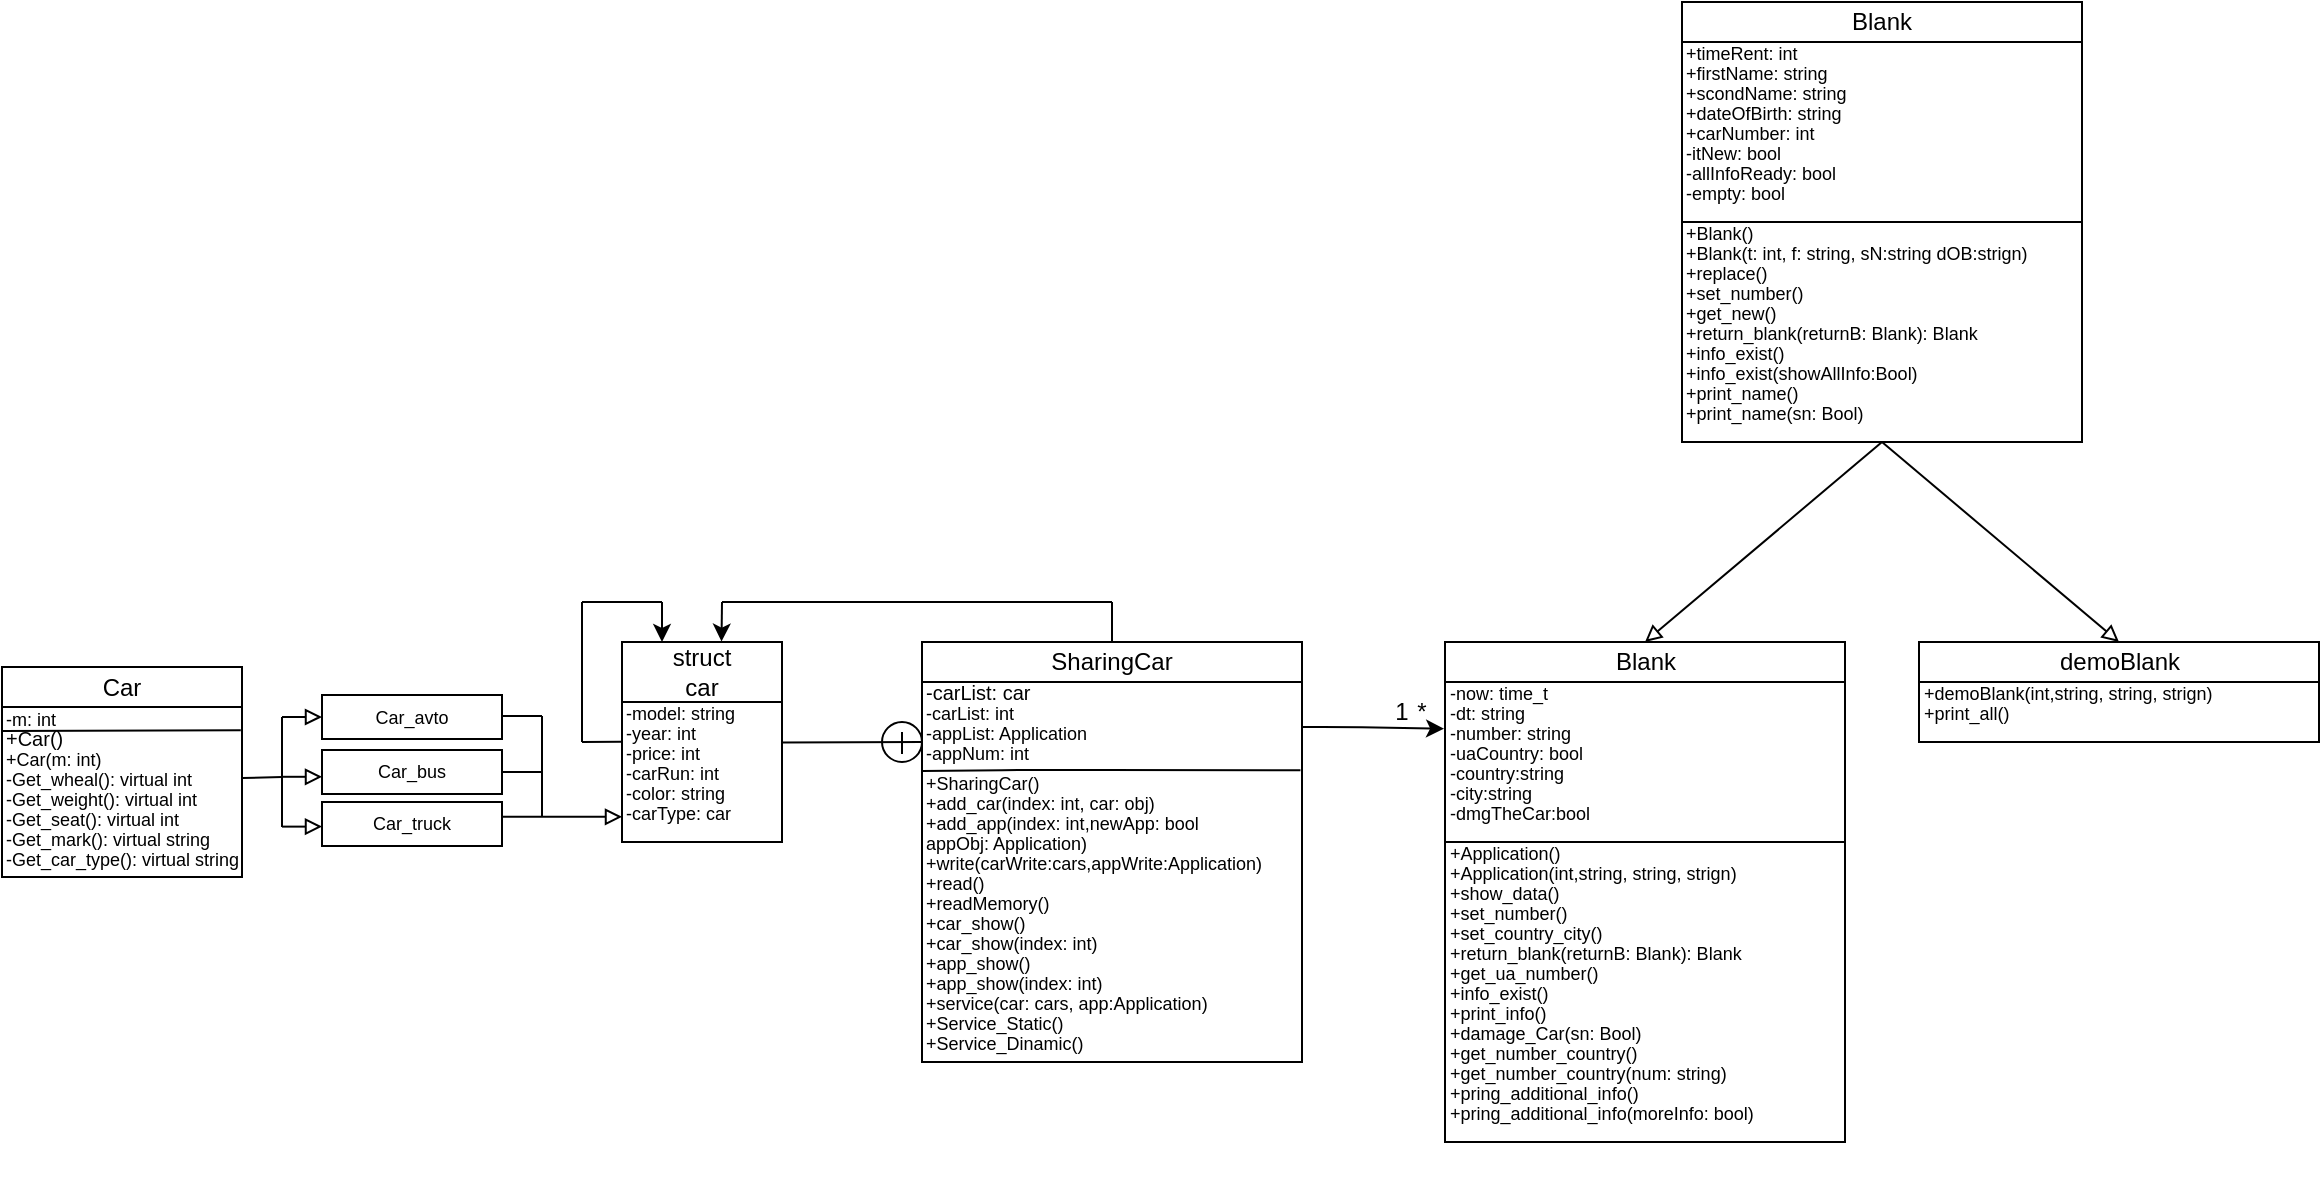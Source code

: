 <mxfile version="20.5.3" type="device"><diagram id="Qij3ZxMBC9NctPB-7AQo" name="Page-1"><mxGraphModel dx="2048" dy="726" grid="1" gridSize="10" guides="1" tooltips="1" connect="1" arrows="1" fold="1" page="1" pageScale="1" pageWidth="827" pageHeight="1169" math="0" shadow="0"><root><mxCell id="0"/><mxCell id="1" parent="0"/><mxCell id="BW8TAtV9E1-ybDls_LCz-26" value="" style="rounded=0;whiteSpace=wrap;html=1;" parent="1" vertex="1"><mxGeometry x="-90" y="360" width="80" height="70" as="geometry"/></mxCell><mxCell id="BW8TAtV9E1-ybDls_LCz-7" value="&lt;font style=&quot;font-size: 9px&quot;&gt;-year: int&lt;/font&gt;" style="text;html=1;strokeColor=none;fillColor=none;align=left;verticalAlign=middle;whiteSpace=wrap;rounded=0;" parent="1" vertex="1"><mxGeometry x="-90" y="370" width="80" height="10" as="geometry"/></mxCell><mxCell id="BW8TAtV9E1-ybDls_LCz-25" value="&lt;font style=&quot;font-size: 12px ; line-height: 120%&quot;&gt;struct&lt;br&gt;car&lt;/font&gt;" style="rounded=0;whiteSpace=wrap;html=1;" parent="1" vertex="1"><mxGeometry x="-90" y="330" width="80" height="30" as="geometry"/></mxCell><mxCell id="BW8TAtV9E1-ybDls_LCz-27" value="&lt;font style=&quot;font-size: 9px&quot;&gt;-model: string&lt;/font&gt;" style="text;html=1;strokeColor=none;fillColor=none;align=left;verticalAlign=middle;whiteSpace=wrap;rounded=0;" parent="1" vertex="1"><mxGeometry x="-90" y="360" width="80" height="10" as="geometry"/></mxCell><mxCell id="BW8TAtV9E1-ybDls_LCz-28" value="&lt;font style=&quot;font-size: 9px&quot;&gt;-price: int&lt;/font&gt;" style="text;html=1;strokeColor=none;fillColor=none;align=left;verticalAlign=middle;whiteSpace=wrap;rounded=0;" parent="1" vertex="1"><mxGeometry x="-90" y="380" width="80" height="10" as="geometry"/></mxCell><mxCell id="BW8TAtV9E1-ybDls_LCz-29" value="&lt;font style=&quot;font-size: 9px&quot;&gt;-carRun: int&lt;/font&gt;" style="text;html=1;strokeColor=none;fillColor=none;align=left;verticalAlign=middle;whiteSpace=wrap;rounded=0;" parent="1" vertex="1"><mxGeometry x="-90" y="390" width="80" height="10" as="geometry"/></mxCell><mxCell id="BW8TAtV9E1-ybDls_LCz-30" value="&lt;font style=&quot;font-size: 9px&quot;&gt;-color: string&lt;/font&gt;" style="text;html=1;strokeColor=none;fillColor=none;align=left;verticalAlign=middle;whiteSpace=wrap;rounded=0;" parent="1" vertex="1"><mxGeometry x="-90" y="400" width="80" height="10" as="geometry"/></mxCell><mxCell id="BW8TAtV9E1-ybDls_LCz-31" value="" style="ellipse;whiteSpace=wrap;html=1;aspect=fixed;" parent="1" vertex="1"><mxGeometry x="40" y="370" width="20" height="20" as="geometry"/></mxCell><mxCell id="BW8TAtV9E1-ybDls_LCz-32" value="" style="endArrow=none;html=1;entryX=1;entryY=0.5;entryDx=0;entryDy=0;exitX=0.996;exitY=0.023;exitDx=0;exitDy=0;exitPerimeter=0;" parent="1" source="BW8TAtV9E1-ybDls_LCz-28" target="BW8TAtV9E1-ybDls_LCz-31" edge="1"><mxGeometry width="50" height="50" relative="1" as="geometry"><mxPoint x="-10" y="385" as="sourcePoint"/><mxPoint x="40" y="335" as="targetPoint"/></mxGeometry></mxCell><mxCell id="BW8TAtV9E1-ybDls_LCz-33" value="" style="endArrow=none;html=1;entryX=0.5;entryY=0.25;entryDx=0;entryDy=0;entryPerimeter=0;exitX=0.5;exitY=0.8;exitDx=0;exitDy=0;exitPerimeter=0;" parent="1" source="BW8TAtV9E1-ybDls_LCz-31" target="BW8TAtV9E1-ybDls_LCz-31" edge="1"><mxGeometry width="50" height="50" relative="1" as="geometry"><mxPoint x="30" y="410" as="sourcePoint"/><mxPoint x="80" y="360" as="targetPoint"/><Array as="points"><mxPoint x="50" y="380"/></Array></mxGeometry></mxCell><mxCell id="BW8TAtV9E1-ybDls_LCz-38" value="" style="endArrow=classic;html=1;entryX=0.25;entryY=0;entryDx=0;entryDy=0;" parent="1" target="BW8TAtV9E1-ybDls_LCz-25" edge="1"><mxGeometry width="50" height="50" relative="1" as="geometry"><mxPoint x="-70" y="310" as="sourcePoint"/><mxPoint x="-60" y="295" as="targetPoint"/></mxGeometry></mxCell><mxCell id="BW8TAtV9E1-ybDls_LCz-39" value="" style="endArrow=none;html=1;" parent="1" edge="1"><mxGeometry width="50" height="50" relative="1" as="geometry"><mxPoint x="-110" y="310" as="sourcePoint"/><mxPoint x="-70" y="310" as="targetPoint"/></mxGeometry></mxCell><mxCell id="BW8TAtV9E1-ybDls_LCz-40" value="" style="endArrow=none;html=1;" parent="1" edge="1"><mxGeometry width="50" height="50" relative="1" as="geometry"><mxPoint x="-110" y="380" as="sourcePoint"/><mxPoint x="-110" y="310" as="targetPoint"/></mxGeometry></mxCell><mxCell id="BW8TAtV9E1-ybDls_LCz-41" value="" style="endArrow=none;html=1;entryX=-0.002;entryY=-0.007;entryDx=0;entryDy=0;entryPerimeter=0;" parent="1" target="BW8TAtV9E1-ybDls_LCz-28" edge="1"><mxGeometry width="50" height="50" relative="1" as="geometry"><mxPoint x="-110" y="380" as="sourcePoint"/><mxPoint x="-100" y="380" as="targetPoint"/></mxGeometry></mxCell><mxCell id="BW8TAtV9E1-ybDls_LCz-42" value="" style="endArrow=none;html=1;exitX=0.5;exitY=0;exitDx=0;exitDy=0;" parent="1" source="BW8TAtV9E1-ybDls_LCz-3" edge="1"><mxGeometry width="50" height="50" relative="1" as="geometry"><mxPoint x="50" y="340" as="sourcePoint"/><mxPoint x="155" y="310" as="targetPoint"/></mxGeometry></mxCell><mxCell id="BW8TAtV9E1-ybDls_LCz-43" value="" style="endArrow=none;html=1;" parent="1" edge="1"><mxGeometry width="50" height="50" relative="1" as="geometry"><mxPoint x="-40" y="310" as="sourcePoint"/><mxPoint x="155" y="310" as="targetPoint"/></mxGeometry></mxCell><mxCell id="BW8TAtV9E1-ybDls_LCz-44" value="" style="endArrow=classic;html=1;entryX=0.622;entryY=-0.007;entryDx=0;entryDy=0;entryPerimeter=0;" parent="1" target="BW8TAtV9E1-ybDls_LCz-25" edge="1"><mxGeometry width="50" height="50" relative="1" as="geometry"><mxPoint x="-40" y="310" as="sourcePoint"/><mxPoint x="20" y="290" as="targetPoint"/></mxGeometry></mxCell><mxCell id="BW8TAtV9E1-ybDls_LCz-69" value="" style="group" parent="1" vertex="1" connectable="0"><mxGeometry x="440" y="10" width="200" height="280" as="geometry"/></mxCell><mxCell id="BW8TAtV9E1-ybDls_LCz-13" value="" style="rounded=0;whiteSpace=wrap;html=1;" parent="BW8TAtV9E1-ybDls_LCz-69" vertex="1"><mxGeometry y="20" width="200" height="200" as="geometry"/></mxCell><mxCell id="BW8TAtV9E1-ybDls_LCz-4" value="Blank" style="rounded=0;whiteSpace=wrap;html=1;" parent="BW8TAtV9E1-ybDls_LCz-69" vertex="1"><mxGeometry width="200" height="20" as="geometry"/></mxCell><mxCell id="BW8TAtV9E1-ybDls_LCz-10" value="&lt;font style=&quot;font-size: 9px&quot;&gt;+timeRent: int&lt;/font&gt;" style="text;html=1;strokeColor=none;fillColor=none;align=left;verticalAlign=middle;whiteSpace=wrap;rounded=0;" parent="BW8TAtV9E1-ybDls_LCz-69" vertex="1"><mxGeometry y="20" width="80" height="10" as="geometry"/></mxCell><mxCell id="BW8TAtV9E1-ybDls_LCz-11" value="&lt;font style=&quot;font-size: 9px&quot;&gt;+firstName: string&lt;/font&gt;" style="text;html=1;strokeColor=none;fillColor=none;align=left;verticalAlign=middle;whiteSpace=wrap;rounded=0;" parent="BW8TAtV9E1-ybDls_LCz-69" vertex="1"><mxGeometry y="30" width="80" height="10" as="geometry"/></mxCell><mxCell id="BW8TAtV9E1-ybDls_LCz-12" value="&lt;font style=&quot;font-size: 9px&quot;&gt;+scondName: string&lt;/font&gt;" style="text;html=1;strokeColor=none;fillColor=none;align=left;verticalAlign=middle;whiteSpace=wrap;rounded=0;" parent="BW8TAtV9E1-ybDls_LCz-69" vertex="1"><mxGeometry y="40" width="120" height="10" as="geometry"/></mxCell><mxCell id="BW8TAtV9E1-ybDls_LCz-14" value="&lt;font style=&quot;font-size: 9px&quot;&gt;+dateOfBirth: string&lt;/font&gt;" style="text;html=1;strokeColor=none;fillColor=none;align=left;verticalAlign=middle;whiteSpace=wrap;rounded=0;" parent="BW8TAtV9E1-ybDls_LCz-69" vertex="1"><mxGeometry y="50" width="120" height="10" as="geometry"/></mxCell><mxCell id="BW8TAtV9E1-ybDls_LCz-15" value="&lt;font style=&quot;font-size: 9px&quot;&gt;+carNumber: int&lt;/font&gt;" style="text;html=1;strokeColor=none;fillColor=none;align=left;verticalAlign=middle;whiteSpace=wrap;rounded=0;" parent="BW8TAtV9E1-ybDls_LCz-69" vertex="1"><mxGeometry y="60" width="80" height="10" as="geometry"/></mxCell><mxCell id="BW8TAtV9E1-ybDls_LCz-16" value="&lt;font style=&quot;font-size: 9px&quot;&gt;-itNew: bool&lt;br&gt;&lt;/font&gt;" style="text;html=1;strokeColor=none;fillColor=none;align=left;verticalAlign=middle;whiteSpace=wrap;rounded=0;" parent="BW8TAtV9E1-ybDls_LCz-69" vertex="1"><mxGeometry y="70" width="80" height="10" as="geometry"/></mxCell><mxCell id="BW8TAtV9E1-ybDls_LCz-24" value="" style="endArrow=none;html=1;" parent="BW8TAtV9E1-ybDls_LCz-69" edge="1"><mxGeometry width="50" height="50" relative="1" as="geometry"><mxPoint y="110" as="sourcePoint"/><mxPoint x="200" y="110" as="targetPoint"/></mxGeometry></mxCell><mxCell id="BW8TAtV9E1-ybDls_LCz-57" value="&lt;font style=&quot;font-size: 9px&quot;&gt;+Blank()&lt;/font&gt;" style="text;html=1;strokeColor=none;fillColor=none;align=left;verticalAlign=middle;whiteSpace=wrap;rounded=0;" parent="BW8TAtV9E1-ybDls_LCz-69" vertex="1"><mxGeometry y="110" width="120" height="10" as="geometry"/></mxCell><mxCell id="BW8TAtV9E1-ybDls_LCz-58" value="&lt;font style=&quot;font-size: 9px&quot;&gt;+Blank(t: int, f: string, sN:string dOB:strign)&lt;/font&gt;" style="text;html=1;strokeColor=none;fillColor=none;align=left;verticalAlign=middle;whiteSpace=wrap;rounded=0;" parent="BW8TAtV9E1-ybDls_LCz-69" vertex="1"><mxGeometry y="120" width="200" height="10" as="geometry"/></mxCell><mxCell id="BW8TAtV9E1-ybDls_LCz-59" value="&lt;font style=&quot;font-size: 9px&quot;&gt;+replace()&lt;/font&gt;" style="text;html=1;strokeColor=none;fillColor=none;align=left;verticalAlign=middle;whiteSpace=wrap;rounded=0;" parent="BW8TAtV9E1-ybDls_LCz-69" vertex="1"><mxGeometry y="130" width="120" height="10" as="geometry"/></mxCell><mxCell id="BW8TAtV9E1-ybDls_LCz-60" value="&lt;font style=&quot;font-size: 9px&quot;&gt;+set_number()&lt;/font&gt;" style="text;html=1;strokeColor=none;fillColor=none;align=left;verticalAlign=middle;whiteSpace=wrap;rounded=0;" parent="BW8TAtV9E1-ybDls_LCz-69" vertex="1"><mxGeometry y="140" width="120" height="10" as="geometry"/></mxCell><mxCell id="BW8TAtV9E1-ybDls_LCz-61" value="&lt;font style=&quot;font-size: 9px&quot;&gt;+get_new()&lt;/font&gt;" style="text;html=1;strokeColor=none;fillColor=none;align=left;verticalAlign=middle;whiteSpace=wrap;rounded=0;" parent="BW8TAtV9E1-ybDls_LCz-69" vertex="1"><mxGeometry y="150" width="120" height="10" as="geometry"/></mxCell><mxCell id="BW8TAtV9E1-ybDls_LCz-62" value="&lt;font style=&quot;font-size: 9px&quot;&gt;+return_blank(returnB: Blank): Blank&lt;/font&gt;" style="text;html=1;strokeColor=none;fillColor=none;align=left;verticalAlign=middle;whiteSpace=wrap;rounded=0;" parent="BW8TAtV9E1-ybDls_LCz-69" vertex="1"><mxGeometry y="160" width="190" height="10" as="geometry"/></mxCell><mxCell id="BW8TAtV9E1-ybDls_LCz-63" value="&lt;font style=&quot;font-size: 9px&quot;&gt;+info_exist(showAllInfo:Bool)&lt;/font&gt;" style="text;html=1;strokeColor=none;fillColor=none;align=left;verticalAlign=middle;whiteSpace=wrap;rounded=0;" parent="BW8TAtV9E1-ybDls_LCz-69" vertex="1"><mxGeometry y="180" width="200" height="10" as="geometry"/></mxCell><mxCell id="BW8TAtV9E1-ybDls_LCz-64" value="&lt;font style=&quot;font-size: 9px&quot;&gt;+info_exist()&lt;/font&gt;" style="text;html=1;strokeColor=none;fillColor=none;align=left;verticalAlign=middle;whiteSpace=wrap;rounded=0;" parent="BW8TAtV9E1-ybDls_LCz-69" vertex="1"><mxGeometry y="170" width="200" height="10" as="geometry"/></mxCell><mxCell id="BW8TAtV9E1-ybDls_LCz-65" value="&lt;font style=&quot;font-size: 9px&quot;&gt;+print_name()&lt;/font&gt;" style="text;html=1;strokeColor=none;fillColor=none;align=left;verticalAlign=middle;whiteSpace=wrap;rounded=0;" parent="BW8TAtV9E1-ybDls_LCz-69" vertex="1"><mxGeometry y="190" width="200" height="10" as="geometry"/></mxCell><mxCell id="BW8TAtV9E1-ybDls_LCz-66" value="&lt;font style=&quot;font-size: 9px&quot;&gt;+print_name(sn: Bool)&lt;/font&gt;" style="text;html=1;strokeColor=none;fillColor=none;align=left;verticalAlign=middle;whiteSpace=wrap;rounded=0;" parent="BW8TAtV9E1-ybDls_LCz-69" vertex="1"><mxGeometry y="200" width="200" height="10" as="geometry"/></mxCell><mxCell id="X_Yi_hrYgo5FhofqvldY-24" value="&lt;font style=&quot;font-size: 9px&quot;&gt;-allInfoReady: bool&lt;br&gt;&lt;/font&gt;" style="text;html=1;strokeColor=none;fillColor=none;align=left;verticalAlign=middle;whiteSpace=wrap;rounded=0;" vertex="1" parent="BW8TAtV9E1-ybDls_LCz-69"><mxGeometry y="80" width="80" height="10" as="geometry"/></mxCell><mxCell id="X_Yi_hrYgo5FhofqvldY-25" value="&lt;font style=&quot;font-size: 9px&quot;&gt;-empty: bool&lt;br&gt;&lt;/font&gt;" style="text;html=1;strokeColor=none;fillColor=none;align=left;verticalAlign=middle;whiteSpace=wrap;rounded=0;" vertex="1" parent="BW8TAtV9E1-ybDls_LCz-69"><mxGeometry y="90" width="80" height="10" as="geometry"/></mxCell><mxCell id="BW8TAtV9E1-ybDls_LCz-70" value="" style="group" parent="1" vertex="1" connectable="0"><mxGeometry x="60" y="330" width="260" height="210" as="geometry"/></mxCell><mxCell id="BW8TAtV9E1-ybDls_LCz-3" value="SharingCar" style="rounded=0;whiteSpace=wrap;html=1;" parent="BW8TAtV9E1-ybDls_LCz-70" vertex="1"><mxGeometry width="190" height="20" as="geometry"/></mxCell><mxCell id="BW8TAtV9E1-ybDls_LCz-5" value="" style="rounded=0;whiteSpace=wrap;html=1;" parent="BW8TAtV9E1-ybDls_LCz-70" vertex="1"><mxGeometry y="20" width="190" height="190" as="geometry"/></mxCell><mxCell id="BW8TAtV9E1-ybDls_LCz-8" value="&lt;font style=&quot;font-size: 9px&quot;&gt;-appList: Application&lt;/font&gt;" style="text;html=1;strokeColor=none;fillColor=none;align=left;verticalAlign=middle;whiteSpace=wrap;rounded=0;" parent="BW8TAtV9E1-ybDls_LCz-70" vertex="1"><mxGeometry y="40" width="90" height="10" as="geometry"/></mxCell><mxCell id="BW8TAtV9E1-ybDls_LCz-9" value="&lt;font style=&quot;font-size: 9px&quot;&gt;-appNum: int&lt;/font&gt;" style="text;html=1;strokeColor=none;fillColor=none;align=left;verticalAlign=middle;whiteSpace=wrap;rounded=0;" parent="BW8TAtV9E1-ybDls_LCz-70" vertex="1"><mxGeometry y="50" width="80" height="10" as="geometry"/></mxCell><mxCell id="BW8TAtV9E1-ybDls_LCz-23" value="" style="endArrow=none;html=1;entryX=0.001;entryY=-0.056;entryDx=0;entryDy=0;entryPerimeter=0;exitX=0.996;exitY=0.232;exitDx=0;exitDy=0;exitPerimeter=0;" parent="BW8TAtV9E1-ybDls_LCz-70" source="BW8TAtV9E1-ybDls_LCz-5" target="BW8TAtV9E1-ybDls_LCz-46" edge="1"><mxGeometry width="50" height="50" relative="1" as="geometry"><mxPoint x="20" y="100" as="sourcePoint"/><mxPoint x="70" y="50" as="targetPoint"/><Array as="points"><mxPoint x="80" y="64"/><mxPoint x="50" y="64"/></Array></mxGeometry></mxCell><mxCell id="BW8TAtV9E1-ybDls_LCz-45" value="&lt;font style=&quot;font-size: 9px&quot;&gt;-carList: int&lt;/font&gt;" style="text;html=1;strokeColor=none;fillColor=none;align=left;verticalAlign=middle;whiteSpace=wrap;rounded=0;" parent="BW8TAtV9E1-ybDls_LCz-70" vertex="1"><mxGeometry y="30" width="80" height="10" as="geometry"/></mxCell><mxCell id="BW8TAtV9E1-ybDls_LCz-46" value="&lt;font style=&quot;font-size: 9px&quot;&gt;+SharingCar()&lt;/font&gt;" style="text;html=1;strokeColor=none;fillColor=none;align=left;verticalAlign=middle;whiteSpace=wrap;rounded=0;" parent="BW8TAtV9E1-ybDls_LCz-70" vertex="1"><mxGeometry y="65" width="90" height="10" as="geometry"/></mxCell><mxCell id="BW8TAtV9E1-ybDls_LCz-47" value="&lt;font style=&quot;font-size: 9px&quot;&gt;+add_car(index: int, car: obj)&lt;/font&gt;" style="text;html=1;strokeColor=none;fillColor=none;align=left;verticalAlign=middle;whiteSpace=wrap;rounded=0;" parent="BW8TAtV9E1-ybDls_LCz-70" vertex="1"><mxGeometry y="75" width="120" height="10" as="geometry"/></mxCell><mxCell id="BW8TAtV9E1-ybDls_LCz-48" value="&lt;font style=&quot;font-size: 9px&quot;&gt;+add_app(index: int,newApp: bool&lt;/font&gt;" style="text;html=1;strokeColor=none;fillColor=none;align=left;verticalAlign=middle;whiteSpace=wrap;rounded=0;" parent="BW8TAtV9E1-ybDls_LCz-70" vertex="1"><mxGeometry y="85" width="150" height="10" as="geometry"/></mxCell><mxCell id="BW8TAtV9E1-ybDls_LCz-49" value="&lt;font style=&quot;font-size: 9px&quot;&gt;appObj: Application)&lt;/font&gt;" style="text;html=1;strokeColor=none;fillColor=none;align=left;verticalAlign=middle;whiteSpace=wrap;rounded=0;" parent="BW8TAtV9E1-ybDls_LCz-70" vertex="1"><mxGeometry y="95" width="150" height="10" as="geometry"/></mxCell><mxCell id="BW8TAtV9E1-ybDls_LCz-50" value="&lt;font style=&quot;font-size: 9px&quot;&gt;+write(carWrite:cars,appWrite:Application)&lt;/font&gt;" style="text;html=1;strokeColor=none;fillColor=none;align=left;verticalAlign=middle;whiteSpace=wrap;rounded=0;" parent="BW8TAtV9E1-ybDls_LCz-70" vertex="1"><mxGeometry y="105" width="230" height="10" as="geometry"/></mxCell><mxCell id="BW8TAtV9E1-ybDls_LCz-51" value="&lt;font style=&quot;font-size: 9px&quot;&gt;+read()&lt;/font&gt;" style="text;html=1;strokeColor=none;fillColor=none;align=left;verticalAlign=middle;whiteSpace=wrap;rounded=0;" parent="BW8TAtV9E1-ybDls_LCz-70" vertex="1"><mxGeometry y="115" width="150" height="10" as="geometry"/></mxCell><mxCell id="BW8TAtV9E1-ybDls_LCz-52" value="&lt;font style=&quot;font-size: 9px&quot;&gt;+readMemory()&lt;/font&gt;" style="text;html=1;strokeColor=none;fillColor=none;align=left;verticalAlign=middle;whiteSpace=wrap;rounded=0;" parent="BW8TAtV9E1-ybDls_LCz-70" vertex="1"><mxGeometry y="125" width="150" height="10" as="geometry"/></mxCell><mxCell id="BW8TAtV9E1-ybDls_LCz-53" value="&lt;font style=&quot;font-size: 9px&quot;&gt;+car_show()&lt;/font&gt;" style="text;html=1;strokeColor=none;fillColor=none;align=left;verticalAlign=middle;whiteSpace=wrap;rounded=0;" parent="BW8TAtV9E1-ybDls_LCz-70" vertex="1"><mxGeometry y="135" width="150" height="10" as="geometry"/></mxCell><mxCell id="BW8TAtV9E1-ybDls_LCz-54" value="&lt;font style=&quot;font-size: 9px&quot;&gt;+car_show(index: int)&lt;/font&gt;" style="text;html=1;strokeColor=none;fillColor=none;align=left;verticalAlign=middle;whiteSpace=wrap;rounded=0;" parent="BW8TAtV9E1-ybDls_LCz-70" vertex="1"><mxGeometry y="145" width="150" height="10" as="geometry"/></mxCell><mxCell id="BW8TAtV9E1-ybDls_LCz-55" value="&lt;font style=&quot;font-size: 9px&quot;&gt;+app_show(index: int)&lt;/font&gt;" style="text;html=1;strokeColor=none;fillColor=none;align=left;verticalAlign=middle;whiteSpace=wrap;rounded=0;" parent="BW8TAtV9E1-ybDls_LCz-70" vertex="1"><mxGeometry y="165" width="150" height="10" as="geometry"/></mxCell><mxCell id="BW8TAtV9E1-ybDls_LCz-56" value="&lt;font style=&quot;font-size: 9px&quot;&gt;+app_show()&lt;/font&gt;" style="text;html=1;strokeColor=none;fillColor=none;align=left;verticalAlign=middle;whiteSpace=wrap;rounded=0;" parent="BW8TAtV9E1-ybDls_LCz-70" vertex="1"><mxGeometry y="155" width="150" height="10" as="geometry"/></mxCell><mxCell id="BW8TAtV9E1-ybDls_LCz-6" value="&lt;font size=&quot;1&quot;&gt;-carList: car&lt;/font&gt;" style="text;html=1;strokeColor=none;fillColor=none;align=left;verticalAlign=middle;whiteSpace=wrap;rounded=0;" parent="BW8TAtV9E1-ybDls_LCz-70" vertex="1"><mxGeometry y="20" width="80" height="10" as="geometry"/></mxCell><mxCell id="X_Yi_hrYgo5FhofqvldY-82" value="&lt;font style=&quot;font-size: 9px&quot;&gt;+service(car: cars, app:Application)&lt;/font&gt;" style="text;html=1;strokeColor=none;fillColor=none;align=left;verticalAlign=middle;whiteSpace=wrap;rounded=0;" vertex="1" parent="BW8TAtV9E1-ybDls_LCz-70"><mxGeometry y="175" width="180" height="10" as="geometry"/></mxCell><mxCell id="BW8TAtV9E1-ybDls_LCz-71" value="" style="endArrow=classic;html=1;entryX=1.026;entryY=0.919;entryDx=0;entryDy=0;entryPerimeter=0;" parent="BW8TAtV9E1-ybDls_LCz-70" edge="1" target="BW8TAtV9E1-ybDls_LCz-72"><mxGeometry width="50" height="50" relative="1" as="geometry"><mxPoint x="190" y="42.5" as="sourcePoint"/><mxPoint x="230" y="42.5" as="targetPoint"/><Array as="points"><mxPoint x="210" y="42.5"/></Array></mxGeometry></mxCell><mxCell id="BW8TAtV9E1-ybDls_LCz-73" value="*" style="text;html=1;strokeColor=none;fillColor=none;align=center;verticalAlign=middle;whiteSpace=wrap;rounded=0;" parent="BW8TAtV9E1-ybDls_LCz-70" vertex="1"><mxGeometry x="230" y="25" width="40" height="20" as="geometry"/></mxCell><mxCell id="X_Yi_hrYgo5FhofqvldY-84" value="&lt;font style=&quot;font-size: 9px&quot;&gt;+Service_Static()&lt;/font&gt;" style="text;html=1;strokeColor=none;fillColor=none;align=left;verticalAlign=middle;whiteSpace=wrap;rounded=0;" vertex="1" parent="BW8TAtV9E1-ybDls_LCz-70"><mxGeometry y="185" width="150" height="10" as="geometry"/></mxCell><mxCell id="X_Yi_hrYgo5FhofqvldY-85" value="&lt;font style=&quot;font-size: 9px&quot;&gt;+Service_Dinamic()&lt;/font&gt;" style="text;html=1;strokeColor=none;fillColor=none;align=left;verticalAlign=middle;whiteSpace=wrap;rounded=0;" vertex="1" parent="BW8TAtV9E1-ybDls_LCz-70"><mxGeometry y="195" width="150" height="10" as="geometry"/></mxCell><mxCell id="BW8TAtV9E1-ybDls_LCz-72" value="1" style="text;html=1;strokeColor=none;fillColor=none;align=center;verticalAlign=middle;whiteSpace=wrap;rounded=0;" parent="BW8TAtV9E1-ybDls_LCz-70" vertex="1"><mxGeometry x="220" y="25" width="40" height="20" as="geometry"/></mxCell><mxCell id="X_Yi_hrYgo5FhofqvldY-30" value="" style="endArrow=block;html=1;rounded=0;endFill=0;exitX=0.5;exitY=1;exitDx=0;exitDy=0;entryX=0.5;entryY=0;entryDx=0;entryDy=0;" edge="1" parent="1" source="BW8TAtV9E1-ybDls_LCz-13" target="X_Yi_hrYgo5FhofqvldY-33"><mxGeometry width="50" height="50" relative="1" as="geometry"><mxPoint x="500" y="270" as="sourcePoint"/><mxPoint x="370" y="320" as="targetPoint"/></mxGeometry></mxCell><mxCell id="X_Yi_hrYgo5FhofqvldY-31" value="" style="group" vertex="1" connectable="0" parent="1"><mxGeometry x="321.5" y="330" width="200" height="280" as="geometry"/></mxCell><mxCell id="X_Yi_hrYgo5FhofqvldY-32" value="" style="rounded=0;whiteSpace=wrap;html=1;" vertex="1" parent="X_Yi_hrYgo5FhofqvldY-31"><mxGeometry y="20" width="200" height="230" as="geometry"/></mxCell><mxCell id="X_Yi_hrYgo5FhofqvldY-33" value="Blank" style="rounded=0;whiteSpace=wrap;html=1;" vertex="1" parent="X_Yi_hrYgo5FhofqvldY-31"><mxGeometry width="200" height="20" as="geometry"/></mxCell><mxCell id="X_Yi_hrYgo5FhofqvldY-34" value="&lt;font style=&quot;font-size: 9px&quot;&gt;-now:&amp;nbsp;&lt;/font&gt;&lt;span style=&quot;font-size: 9px;&quot;&gt;time_t&lt;/span&gt;" style="text;html=1;strokeColor=none;fillColor=none;align=left;verticalAlign=middle;whiteSpace=wrap;rounded=0;" vertex="1" parent="X_Yi_hrYgo5FhofqvldY-31"><mxGeometry y="20" width="80" height="10" as="geometry"/></mxCell><mxCell id="X_Yi_hrYgo5FhofqvldY-35" value="&lt;font style=&quot;font-size: 9px&quot;&gt;-dt: string&lt;/font&gt;" style="text;html=1;strokeColor=none;fillColor=none;align=left;verticalAlign=middle;whiteSpace=wrap;rounded=0;" vertex="1" parent="X_Yi_hrYgo5FhofqvldY-31"><mxGeometry y="30" width="80" height="10" as="geometry"/></mxCell><mxCell id="X_Yi_hrYgo5FhofqvldY-36" value="&lt;font style=&quot;font-size: 9px&quot;&gt;-number: string&lt;/font&gt;" style="text;html=1;strokeColor=none;fillColor=none;align=left;verticalAlign=middle;whiteSpace=wrap;rounded=0;" vertex="1" parent="X_Yi_hrYgo5FhofqvldY-31"><mxGeometry y="40" width="120" height="10" as="geometry"/></mxCell><mxCell id="X_Yi_hrYgo5FhofqvldY-37" value="&lt;font style=&quot;font-size: 9px&quot;&gt;-uaCountry: bool&lt;/font&gt;" style="text;html=1;strokeColor=none;fillColor=none;align=left;verticalAlign=middle;whiteSpace=wrap;rounded=0;" vertex="1" parent="X_Yi_hrYgo5FhofqvldY-31"><mxGeometry y="50" width="120" height="10" as="geometry"/></mxCell><mxCell id="X_Yi_hrYgo5FhofqvldY-38" value="&lt;font style=&quot;font-size: 9px&quot;&gt;-country:string&lt;/font&gt;" style="text;html=1;strokeColor=none;fillColor=none;align=left;verticalAlign=middle;whiteSpace=wrap;rounded=0;" vertex="1" parent="X_Yi_hrYgo5FhofqvldY-31"><mxGeometry y="60" width="80" height="10" as="geometry"/></mxCell><mxCell id="X_Yi_hrYgo5FhofqvldY-39" value="&lt;font style=&quot;font-size: 9px&quot;&gt;-city:string&lt;br&gt;&lt;/font&gt;" style="text;html=1;strokeColor=none;fillColor=none;align=left;verticalAlign=middle;whiteSpace=wrap;rounded=0;" vertex="1" parent="X_Yi_hrYgo5FhofqvldY-31"><mxGeometry y="70" width="80" height="10" as="geometry"/></mxCell><mxCell id="X_Yi_hrYgo5FhofqvldY-40" value="" style="endArrow=none;html=1;" edge="1" parent="X_Yi_hrYgo5FhofqvldY-31"><mxGeometry width="50" height="50" relative="1" as="geometry"><mxPoint y="100" as="sourcePoint"/><mxPoint x="200" y="100" as="targetPoint"/></mxGeometry></mxCell><mxCell id="X_Yi_hrYgo5FhofqvldY-41" value="&lt;font style=&quot;font-size: 9px&quot;&gt;+Application()&lt;/font&gt;" style="text;html=1;strokeColor=none;fillColor=none;align=left;verticalAlign=middle;whiteSpace=wrap;rounded=0;" vertex="1" parent="X_Yi_hrYgo5FhofqvldY-31"><mxGeometry y="100" width="120" height="10" as="geometry"/></mxCell><mxCell id="X_Yi_hrYgo5FhofqvldY-42" value="&lt;font style=&quot;font-size: 9px;&quot;&gt;+Application(int,string, string, strign)&lt;/font&gt;" style="text;html=1;strokeColor=none;fillColor=none;align=left;verticalAlign=middle;whiteSpace=wrap;rounded=0;" vertex="1" parent="X_Yi_hrYgo5FhofqvldY-31"><mxGeometry y="110" width="200" height="10" as="geometry"/></mxCell><mxCell id="X_Yi_hrYgo5FhofqvldY-43" value="&lt;font style=&quot;font-size: 9px&quot;&gt;+show_data()&lt;/font&gt;" style="text;html=1;strokeColor=none;fillColor=none;align=left;verticalAlign=middle;whiteSpace=wrap;rounded=0;" vertex="1" parent="X_Yi_hrYgo5FhofqvldY-31"><mxGeometry y="120" width="120" height="10" as="geometry"/></mxCell><mxCell id="X_Yi_hrYgo5FhofqvldY-44" value="&lt;font style=&quot;font-size: 9px&quot;&gt;+set_number()&lt;/font&gt;" style="text;html=1;strokeColor=none;fillColor=none;align=left;verticalAlign=middle;whiteSpace=wrap;rounded=0;" vertex="1" parent="X_Yi_hrYgo5FhofqvldY-31"><mxGeometry y="130" width="120" height="10" as="geometry"/></mxCell><mxCell id="X_Yi_hrYgo5FhofqvldY-45" value="&lt;font style=&quot;font-size: 9px&quot;&gt;+set_country_city()&lt;/font&gt;" style="text;html=1;strokeColor=none;fillColor=none;align=left;verticalAlign=middle;whiteSpace=wrap;rounded=0;" vertex="1" parent="X_Yi_hrYgo5FhofqvldY-31"><mxGeometry y="140" width="120" height="10" as="geometry"/></mxCell><mxCell id="X_Yi_hrYgo5FhofqvldY-46" value="&lt;font style=&quot;font-size: 9px&quot;&gt;+return_blank(returnB: Blank): Blank&lt;/font&gt;" style="text;html=1;strokeColor=none;fillColor=none;align=left;verticalAlign=middle;whiteSpace=wrap;rounded=0;" vertex="1" parent="X_Yi_hrYgo5FhofqvldY-31"><mxGeometry y="150" width="190" height="10" as="geometry"/></mxCell><mxCell id="X_Yi_hrYgo5FhofqvldY-47" value="&lt;font style=&quot;font-size: 9px&quot;&gt;+info_exist()&lt;/font&gt;" style="text;html=1;strokeColor=none;fillColor=none;align=left;verticalAlign=middle;whiteSpace=wrap;rounded=0;" vertex="1" parent="X_Yi_hrYgo5FhofqvldY-31"><mxGeometry y="170" width="200" height="10" as="geometry"/></mxCell><mxCell id="X_Yi_hrYgo5FhofqvldY-48" value="&lt;font style=&quot;font-size: 9px&quot;&gt;+get_ua_number()&lt;/font&gt;" style="text;html=1;strokeColor=none;fillColor=none;align=left;verticalAlign=middle;whiteSpace=wrap;rounded=0;" vertex="1" parent="X_Yi_hrYgo5FhofqvldY-31"><mxGeometry y="160" width="200" height="10" as="geometry"/></mxCell><mxCell id="X_Yi_hrYgo5FhofqvldY-49" value="&lt;font style=&quot;font-size: 9px&quot;&gt;+print_info()&lt;/font&gt;" style="text;html=1;strokeColor=none;fillColor=none;align=left;verticalAlign=middle;whiteSpace=wrap;rounded=0;" vertex="1" parent="X_Yi_hrYgo5FhofqvldY-31"><mxGeometry y="180" width="200" height="10" as="geometry"/></mxCell><mxCell id="X_Yi_hrYgo5FhofqvldY-50" value="&lt;font style=&quot;font-size: 9px&quot;&gt;+damage_Car(sn: Bool)&lt;/font&gt;" style="text;html=1;strokeColor=none;fillColor=none;align=left;verticalAlign=middle;whiteSpace=wrap;rounded=0;" vertex="1" parent="X_Yi_hrYgo5FhofqvldY-31"><mxGeometry y="190" width="200" height="10" as="geometry"/></mxCell><mxCell id="X_Yi_hrYgo5FhofqvldY-51" value="&lt;font style=&quot;font-size: 9px&quot;&gt;-dmgTheCar:bool&lt;br&gt;&lt;/font&gt;" style="text;html=1;strokeColor=none;fillColor=none;align=left;verticalAlign=middle;whiteSpace=wrap;rounded=0;" vertex="1" parent="X_Yi_hrYgo5FhofqvldY-31"><mxGeometry y="80" width="80" height="10" as="geometry"/></mxCell><mxCell id="X_Yi_hrYgo5FhofqvldY-77" value="&lt;font style=&quot;font-size: 9px&quot;&gt;+get_number_country()&lt;/font&gt;" style="text;html=1;strokeColor=none;fillColor=none;align=left;verticalAlign=middle;whiteSpace=wrap;rounded=0;" vertex="1" parent="X_Yi_hrYgo5FhofqvldY-31"><mxGeometry y="200" width="200" height="10" as="geometry"/></mxCell><mxCell id="X_Yi_hrYgo5FhofqvldY-78" value="&lt;font style=&quot;font-size: 9px&quot;&gt;+get_number_country(num: string)&lt;/font&gt;" style="text;html=1;strokeColor=none;fillColor=none;align=left;verticalAlign=middle;whiteSpace=wrap;rounded=0;" vertex="1" parent="X_Yi_hrYgo5FhofqvldY-31"><mxGeometry y="210" width="200" height="10" as="geometry"/></mxCell><mxCell id="X_Yi_hrYgo5FhofqvldY-79" value="&lt;font style=&quot;font-size: 9px&quot;&gt;+pring_additional_info()&lt;/font&gt;" style="text;html=1;strokeColor=none;fillColor=none;align=left;verticalAlign=middle;whiteSpace=wrap;rounded=0;" vertex="1" parent="X_Yi_hrYgo5FhofqvldY-31"><mxGeometry y="220" width="200" height="10" as="geometry"/></mxCell><mxCell id="X_Yi_hrYgo5FhofqvldY-80" value="&lt;font style=&quot;font-size: 9px&quot;&gt;+pring_additional_info(moreInfo: bool)&lt;/font&gt;" style="text;html=1;strokeColor=none;fillColor=none;align=left;verticalAlign=middle;whiteSpace=wrap;rounded=0;" vertex="1" parent="X_Yi_hrYgo5FhofqvldY-31"><mxGeometry y="230" width="200" height="10" as="geometry"/></mxCell><mxCell id="X_Yi_hrYgo5FhofqvldY-54" value="" style="rounded=0;whiteSpace=wrap;html=1;" vertex="1" parent="1"><mxGeometry x="558.5" y="350" width="200" height="30" as="geometry"/></mxCell><mxCell id="X_Yi_hrYgo5FhofqvldY-55" value="demoBlank" style="rounded=0;whiteSpace=wrap;html=1;" vertex="1" parent="1"><mxGeometry x="558.5" y="330" width="200" height="20" as="geometry"/></mxCell><mxCell id="X_Yi_hrYgo5FhofqvldY-64" value="&lt;font style=&quot;font-size: 9px&quot;&gt;+demoBlank(int,string, string, strign)&lt;/font&gt;" style="text;html=1;strokeColor=none;fillColor=none;align=left;verticalAlign=middle;whiteSpace=wrap;rounded=0;" vertex="1" parent="1"><mxGeometry x="558.5" y="350" width="200" height="10" as="geometry"/></mxCell><mxCell id="X_Yi_hrYgo5FhofqvldY-65" value="&lt;font style=&quot;font-size: 9px&quot;&gt;+print_all()&lt;/font&gt;" style="text;html=1;strokeColor=none;fillColor=none;align=left;verticalAlign=middle;whiteSpace=wrap;rounded=0;" vertex="1" parent="1"><mxGeometry x="558.5" y="360" width="120" height="10" as="geometry"/></mxCell><mxCell id="X_Yi_hrYgo5FhofqvldY-75" value="" style="endArrow=block;html=1;rounded=0;endFill=0;exitX=0.5;exitY=1;exitDx=0;exitDy=0;entryX=0.5;entryY=0;entryDx=0;entryDy=0;" edge="1" parent="1" source="BW8TAtV9E1-ybDls_LCz-13" target="X_Yi_hrYgo5FhofqvldY-55"><mxGeometry width="50" height="50" relative="1" as="geometry"><mxPoint x="550" y="240" as="sourcePoint"/><mxPoint x="380" y="330" as="targetPoint"/></mxGeometry></mxCell><mxCell id="X_Yi_hrYgo5FhofqvldY-76" value="" style="endArrow=none;html=1;" edge="1" parent="1"><mxGeometry width="50" height="50" relative="1" as="geometry"><mxPoint x="558.5" y="430.0" as="sourcePoint"/><mxPoint x="558.5" y="430.0" as="targetPoint"/></mxGeometry></mxCell><mxCell id="X_Yi_hrYgo5FhofqvldY-81" value="&lt;font style=&quot;font-size: 9px&quot;&gt;-carType: car&lt;/font&gt;" style="text;html=1;strokeColor=none;fillColor=none;align=left;verticalAlign=middle;whiteSpace=wrap;rounded=0;" vertex="1" parent="1"><mxGeometry x="-90" y="410" width="80" height="10" as="geometry"/></mxCell><mxCell id="X_Yi_hrYgo5FhofqvldY-88" value="Car" style="rounded=0;whiteSpace=wrap;html=1;" vertex="1" parent="1"><mxGeometry x="-400" y="342.5" width="120" height="20" as="geometry"/></mxCell><mxCell id="X_Yi_hrYgo5FhofqvldY-91" value="" style="rounded=0;whiteSpace=wrap;html=1;fontSize=9;" vertex="1" parent="1"><mxGeometry x="-400" y="362.5" width="120" height="85" as="geometry"/></mxCell><mxCell id="X_Yi_hrYgo5FhofqvldY-93" value="&lt;font size=&quot;1&quot;&gt;+Car()&lt;/font&gt;" style="text;html=1;strokeColor=none;fillColor=none;align=left;verticalAlign=middle;whiteSpace=wrap;rounded=0;" vertex="1" parent="1"><mxGeometry x="-400" y="372.5" width="80" height="10" as="geometry"/></mxCell><mxCell id="X_Yi_hrYgo5FhofqvldY-94" value="&lt;font style=&quot;font-size: 9px&quot;&gt;-m: int&lt;/font&gt;" style="text;html=1;strokeColor=none;fillColor=none;align=left;verticalAlign=middle;whiteSpace=wrap;rounded=0;" vertex="1" parent="1"><mxGeometry x="-400" y="362.5" width="80" height="10" as="geometry"/></mxCell><mxCell id="X_Yi_hrYgo5FhofqvldY-95" value="&lt;font style=&quot;font-size: 9px&quot;&gt;+Car(m: int)&lt;/font&gt;" style="text;html=1;strokeColor=none;fillColor=none;align=left;verticalAlign=middle;whiteSpace=wrap;rounded=0;" vertex="1" parent="1"><mxGeometry x="-400" y="382.5" width="80" height="10" as="geometry"/></mxCell><mxCell id="X_Yi_hrYgo5FhofqvldY-96" value="&lt;font style=&quot;font-size: 9px&quot;&gt;-Get_wheal(): virtual int&lt;/font&gt;" style="text;html=1;strokeColor=none;fillColor=none;align=left;verticalAlign=middle;whiteSpace=wrap;rounded=0;" vertex="1" parent="1"><mxGeometry x="-400" y="392.5" width="100" height="10" as="geometry"/></mxCell><mxCell id="X_Yi_hrYgo5FhofqvldY-99" value="" style="endArrow=none;html=1;rounded=0;fontSize=9;exitX=0.995;exitY=0.137;exitDx=0;exitDy=0;exitPerimeter=0;" edge="1" parent="1" source="X_Yi_hrYgo5FhofqvldY-91"><mxGeometry width="50" height="50" relative="1" as="geometry"><mxPoint x="-290" y="374.61" as="sourcePoint"/><mxPoint x="-400" y="374.5" as="targetPoint"/></mxGeometry></mxCell><mxCell id="X_Yi_hrYgo5FhofqvldY-100" value="&lt;font style=&quot;font-size: 9px&quot;&gt;-Get_weight(): virtual int&lt;/font&gt;" style="text;html=1;strokeColor=none;fillColor=none;align=left;verticalAlign=middle;whiteSpace=wrap;rounded=0;" vertex="1" parent="1"><mxGeometry x="-400" y="402.5" width="100" height="10" as="geometry"/></mxCell><mxCell id="X_Yi_hrYgo5FhofqvldY-101" value="&lt;font style=&quot;font-size: 9px&quot;&gt;-Get_seat(): virtual int&lt;/font&gt;" style="text;html=1;strokeColor=none;fillColor=none;align=left;verticalAlign=middle;whiteSpace=wrap;rounded=0;" vertex="1" parent="1"><mxGeometry x="-400" y="412.5" width="100" height="10" as="geometry"/></mxCell><mxCell id="X_Yi_hrYgo5FhofqvldY-102" value="&lt;font style=&quot;font-size: 9px&quot;&gt;-Get_mark(): virtual string&lt;/font&gt;" style="text;html=1;strokeColor=none;fillColor=none;align=left;verticalAlign=middle;whiteSpace=wrap;rounded=0;" vertex="1" parent="1"><mxGeometry x="-400" y="422.5" width="140" height="10" as="geometry"/></mxCell><mxCell id="X_Yi_hrYgo5FhofqvldY-103" value="&lt;font style=&quot;font-size: 9px&quot;&gt;-Get_car_type(): virtual string&lt;/font&gt;" style="text;html=1;strokeColor=none;fillColor=none;align=left;verticalAlign=middle;whiteSpace=wrap;rounded=0;" vertex="1" parent="1"><mxGeometry x="-400" y="432.5" width="140" height="10" as="geometry"/></mxCell><mxCell id="X_Yi_hrYgo5FhofqvldY-104" value="Car_avto" style="rounded=0;whiteSpace=wrap;html=1;fontSize=9;" vertex="1" parent="1"><mxGeometry x="-240" y="356.5" width="90" height="22" as="geometry"/></mxCell><mxCell id="X_Yi_hrYgo5FhofqvldY-105" value="Car_bus" style="rounded=0;whiteSpace=wrap;html=1;fontSize=9;" vertex="1" parent="1"><mxGeometry x="-240" y="384" width="90" height="22" as="geometry"/></mxCell><mxCell id="X_Yi_hrYgo5FhofqvldY-106" value="Car_truck" style="rounded=0;whiteSpace=wrap;html=1;fontSize=9;" vertex="1" parent="1"><mxGeometry x="-240" y="410" width="90" height="22" as="geometry"/></mxCell><mxCell id="X_Yi_hrYgo5FhofqvldY-107" value="" style="endArrow=none;html=1;rounded=0;fontSize=9;" edge="1" parent="1"><mxGeometry width="50" height="50" relative="1" as="geometry"><mxPoint x="-260" y="422.5" as="sourcePoint"/><mxPoint x="-260" y="367.5" as="targetPoint"/></mxGeometry></mxCell><mxCell id="X_Yi_hrYgo5FhofqvldY-108" value="" style="endArrow=none;html=1;rounded=0;fontSize=9;exitX=1.002;exitY=0.418;exitDx=0;exitDy=0;exitPerimeter=0;" edge="1" parent="1" source="X_Yi_hrYgo5FhofqvldY-91"><mxGeometry width="50" height="50" relative="1" as="geometry"><mxPoint x="-280" y="442.5" as="sourcePoint"/><mxPoint x="-260" y="397.5" as="targetPoint"/></mxGeometry></mxCell><mxCell id="X_Yi_hrYgo5FhofqvldY-109" value="" style="endArrow=block;html=1;rounded=0;fontSize=9;entryX=0;entryY=0.5;entryDx=0;entryDy=0;endFill=0;" edge="1" parent="1" target="X_Yi_hrYgo5FhofqvldY-104"><mxGeometry width="50" height="50" relative="1" as="geometry"><mxPoint x="-260" y="367.5" as="sourcePoint"/><mxPoint x="-210" y="352.5" as="targetPoint"/></mxGeometry></mxCell><mxCell id="X_Yi_hrYgo5FhofqvldY-111" value="" style="endArrow=block;html=1;rounded=0;fontSize=9;entryX=0;entryY=0.5;entryDx=0;entryDy=0;endFill=0;" edge="1" parent="1"><mxGeometry width="50" height="50" relative="1" as="geometry"><mxPoint x="-260" y="397.4" as="sourcePoint"/><mxPoint x="-240" y="397.4" as="targetPoint"/></mxGeometry></mxCell><mxCell id="X_Yi_hrYgo5FhofqvldY-112" value="" style="endArrow=block;html=1;rounded=0;fontSize=9;entryX=0;entryY=0.5;entryDx=0;entryDy=0;endFill=0;" edge="1" parent="1"><mxGeometry width="50" height="50" relative="1" as="geometry"><mxPoint x="-260" y="422.31" as="sourcePoint"/><mxPoint x="-240" y="422.31" as="targetPoint"/></mxGeometry></mxCell><mxCell id="X_Yi_hrYgo5FhofqvldY-113" value="" style="endArrow=block;html=1;rounded=0;fontSize=9;entryX=0;entryY=0.5;entryDx=0;entryDy=0;endFill=0;exitX=1;exitY=0.336;exitDx=0;exitDy=0;exitPerimeter=0;" edge="1" parent="1" source="X_Yi_hrYgo5FhofqvldY-106"><mxGeometry width="50" height="50" relative="1" as="geometry"><mxPoint x="-110" y="417.39" as="sourcePoint"/><mxPoint x="-90" y="417.39" as="targetPoint"/></mxGeometry></mxCell><mxCell id="X_Yi_hrYgo5FhofqvldY-114" value="" style="endArrow=none;html=1;rounded=0;fontSize=9;" edge="1" parent="1"><mxGeometry width="50" height="50" relative="1" as="geometry"><mxPoint x="-130" y="417" as="sourcePoint"/><mxPoint x="-130" y="367" as="targetPoint"/></mxGeometry></mxCell><mxCell id="X_Yi_hrYgo5FhofqvldY-115" value="" style="endArrow=none;html=1;rounded=0;fontSize=9;" edge="1" parent="1"><mxGeometry width="50" height="50" relative="1" as="geometry"><mxPoint x="-150" y="367" as="sourcePoint"/><mxPoint x="-130" y="367" as="targetPoint"/></mxGeometry></mxCell><mxCell id="X_Yi_hrYgo5FhofqvldY-116" value="" style="endArrow=none;html=1;rounded=0;fontSize=9;" edge="1" parent="1"><mxGeometry width="50" height="50" relative="1" as="geometry"><mxPoint x="-150.0" y="394.95" as="sourcePoint"/><mxPoint x="-130.0" y="394.95" as="targetPoint"/></mxGeometry></mxCell></root></mxGraphModel></diagram></mxfile>